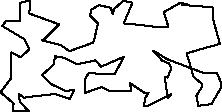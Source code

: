 unitsize(0.001cm);
// 22607.9
draw((2995,264)--(2944,632));
draw((2944,632)--(2993,624));
draw((2993,624)--(3060,781));
draw((3060,781)--(3023,871));
draw((3023,871)--(2901,920));
draw((2901,920)--(2740,1101));
draw((2740,1101)--(2982,949));
draw((2982,949)--(3642,699));
draw((3642,699)--(3868,697));
draw((3868,697)--(3935,540));
draw((3935,540)--(3946,459));
draw((3946,459)--(3766,154));
draw((3766,154)--(3538,125));
draw((3538,125)--(3503,301));
draw((3503,301)--(3600,459));
draw((3600,459)--(3599,514));
draw((3599,514)--(3452,637));
draw((3452,637)--(3332,1049));
draw((3332,1049)--(3535,1112));
draw((3535,1112)--(3918,1217));
draw((3918,1217)--(3805,1619));
draw((3805,1619)--(3786,1862));
draw((3786,1862)--(3248,1906));
draw((3248,1906)--(3373,1902));
draw((3373,1902)--(3220,1945));
draw((3220,1945)--(2927,1777));
draw((2927,1777)--(3007,1524));
draw((3007,1524)--(2834,1512));
draw((2834,1512)--(2356,1568));
draw((2356,1568)--(2221,1578));
draw((2221,1578)--(2374,1944));
draw((2374,1944)--(2214,1977));
draw((2214,1977)--(2050,1833));
draw((2050,1833)--(2028,1736));
draw((2028,1736)--(1994,1852));
draw((1994,1852)--(1787,1902));
draw((1787,1902)--(1646,1817));
draw((1646,1817)--(1632,1742));
draw((1632,1742)--(1623,1723));
draw((1623,1723)--(1768,1578));
draw((1768,1578)--(1699,1294));
draw((1699,1294)--(1677,1238));
draw((1677,1238)--(1264,1090));
draw((1264,1090)--(1109,1196));
draw((1109,1196)--(778,1282));
draw((778,1282)--(811,1295));
draw((811,1295)--(1082,1561));
draw((1082,1561)--(555,1753));
draw((555,1753)--(571,1982));
draw((571,1982)--(394,1944));
draw((394,1944)--(386,1616));
draw((386,1616)--(149,1629));
draw((149,1629)--(80,1533));
draw((80,1533)--(464,1302));
draw((464,1302)--(555,1121));
draw((555,1121)--(401,980));
draw((401,980)--(241,1069));
draw((241,1069)--(235,1059));
draw((235,1059)--(240,619));
draw((240,619)--(47,363));
draw((47,363)--(202,233));
draw((202,233)--(278,165));
draw((278,165)--(264,36));
draw((264,36)--(547,25));
draw((547,25)--(387,199));
draw((387,199)--(366,339));
draw((366,339)--(460,267));
draw((460,267)--(634,294));
draw((634,294)--(1017,333));
draw((1017,333)--(1272,246));
draw((1272,246)--(1346,408));
draw((1346,408)--(1203,385));
draw((1203,385)--(931,512));
draw((931,512)--(781,670));
draw((781,670)--(981,848));
draw((981,848)--(997,942));
draw((997,942)--(1021,962));
draw((1021,962)--(1009,1001));
draw((1009,1001)--(1179,969));
draw((1179,969)--(1393,859));
draw((1393,859)--(1725,927));
draw((1725,927)--(1819,814));
draw((1819,814)--(2223,990));
draw((2223,990)--(2067,694));
draw((2067,694)--(1766,678));
draw((1766,678)--(1766,692));
draw((1766,692)--(1604,706));
draw((1604,706)--(1529,581));
draw((1529,581)--(1541,354));
draw((1541,354)--(1828,456));
draw((1828,456)--(1962,389));
draw((1962,389)--(2347,388));
draw((2347,388)--(2334,523));
draw((2334,523)--(2597,349));
draw((2597,349)--(2658,360));
draw((2658,360)--(2592,248));
draw((2592,248)--(2581,121));
draw((2581,121)--(2656,128));
draw((2656,128)--(3062,329));
draw((3062,329)--(2995,264));
